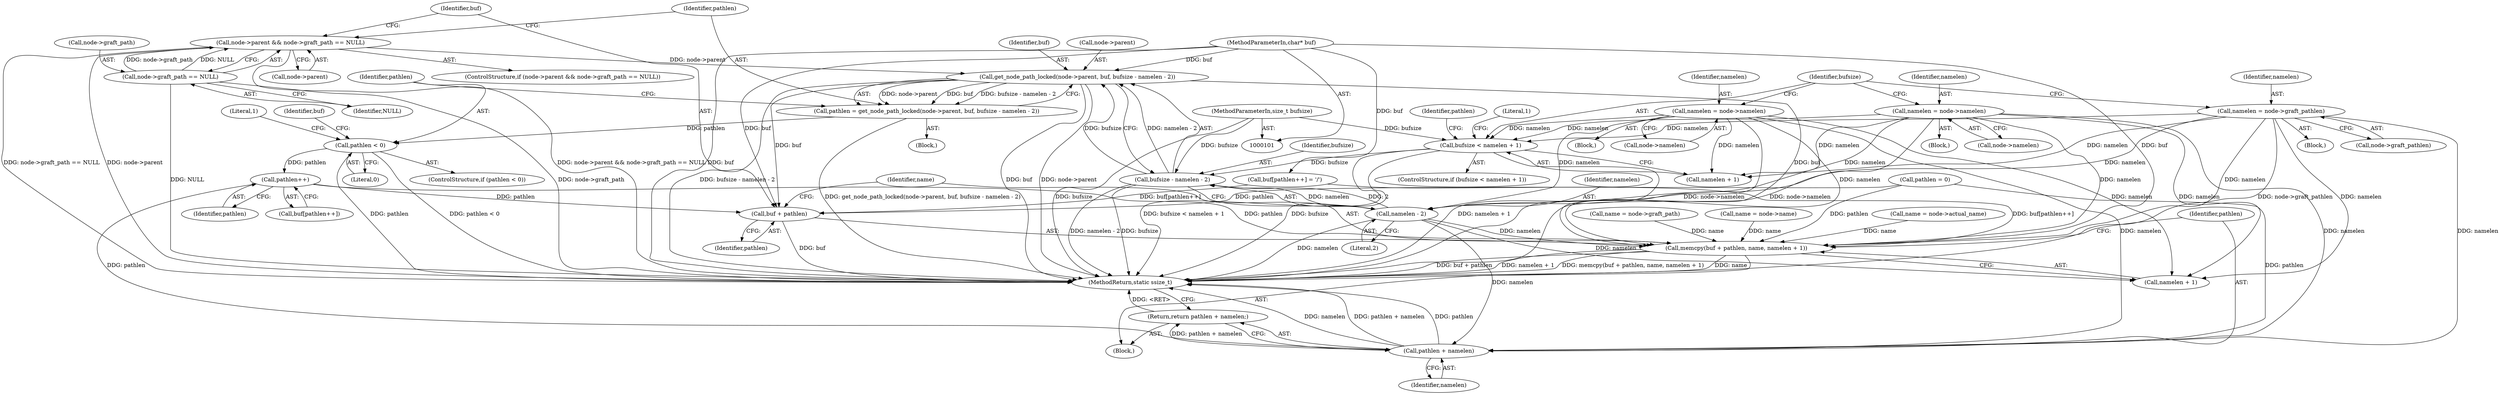 digraph "0_Android_864e2e22fcd0cba3f5e67680ccabd0302dfda45d@pointer" {
"1000178" [label="(Call,get_node_path_locked(node->parent, buf, bufsize - namelen - 2))"];
"1000166" [label="(Call,node->parent && node->graft_path == NULL)"];
"1000170" [label="(Call,node->graft_path == NULL)"];
"1000103" [label="(MethodParameterIn,char* buf)"];
"1000183" [label="(Call,bufsize - namelen - 2)"];
"1000152" [label="(Call,bufsize < namelen + 1)"];
"1000104" [label="(MethodParameterIn,size_t bufsize)"];
"1000134" [label="(Call,namelen = node->namelen)"];
"1000118" [label="(Call,namelen = node->graft_pathlen)"];
"1000146" [label="(Call,namelen = node->namelen)"];
"1000185" [label="(Call,namelen - 2)"];
"1000176" [label="(Call,pathlen = get_node_path_locked(node->parent, buf, bufsize - namelen - 2))"];
"1000189" [label="(Call,pathlen < 0)"];
"1000199" [label="(Call,pathlen++)"];
"1000202" [label="(Call,memcpy(buf + pathlen, name, namelen + 1))"];
"1000203" [label="(Call,buf + pathlen)"];
"1000211" [label="(Call,pathlen + namelen)"];
"1000210" [label="(Return,return pathlen + namelen;)"];
"1000104" [label="(MethodParameterIn,size_t bufsize)"];
"1000140" [label="(Block,)"];
"1000177" [label="(Identifier,pathlen)"];
"1000129" [label="(Call,name = node->actual_name)"];
"1000154" [label="(Call,namelen + 1)"];
"1000148" [label="(Call,node->namelen)"];
"1000167" [label="(Call,node->parent)"];
"1000170" [label="(Call,node->graft_path == NULL)"];
"1000203" [label="(Call,buf + pathlen)"];
"1000128" [label="(Block,)"];
"1000136" [label="(Call,node->namelen)"];
"1000190" [label="(Identifier,pathlen)"];
"1000113" [label="(Call,name = node->graft_path)"];
"1000147" [label="(Identifier,namelen)"];
"1000112" [label="(Block,)"];
"1000187" [label="(Literal,2)"];
"1000213" [label="(Identifier,namelen)"];
"1000189" [label="(Call,pathlen < 0)"];
"1000179" [label="(Call,node->parent)"];
"1000103" [label="(MethodParameterIn,char* buf)"];
"1000171" [label="(Call,node->graft_path)"];
"1000202" [label="(Call,memcpy(buf + pathlen, name, namelen + 1))"];
"1000174" [label="(Identifier,NULL)"];
"1000119" [label="(Identifier,namelen)"];
"1000183" [label="(Call,bufsize - namelen - 2)"];
"1000151" [label="(ControlStructure,if (bufsize < namelen + 1))"];
"1000188" [label="(ControlStructure,if (pathlen < 0))"];
"1000212" [label="(Identifier,pathlen)"];
"1000204" [label="(Identifier,buf)"];
"1000152" [label="(Call,bufsize < namelen + 1)"];
"1000146" [label="(Call,namelen = node->namelen)"];
"1000153" [label="(Identifier,bufsize)"];
"1000210" [label="(Return,return pathlen + namelen;)"];
"1000135" [label="(Identifier,namelen)"];
"1000118" [label="(Call,namelen = node->graft_pathlen)"];
"1000176" [label="(Call,pathlen = get_node_path_locked(node->parent, buf, bufsize - namelen - 2))"];
"1000197" [label="(Call,buf[pathlen++])"];
"1000163" [label="(Identifier,pathlen)"];
"1000196" [label="(Call,buf[pathlen++] = '/')"];
"1000186" [label="(Identifier,namelen)"];
"1000175" [label="(Block,)"];
"1000160" [label="(Literal,1)"];
"1000185" [label="(Call,namelen - 2)"];
"1000199" [label="(Call,pathlen++)"];
"1000165" [label="(ControlStructure,if (node->parent && node->graft_path == NULL))"];
"1000166" [label="(Call,node->parent && node->graft_path == NULL)"];
"1000182" [label="(Identifier,buf)"];
"1000162" [label="(Call,pathlen = 0)"];
"1000191" [label="(Literal,0)"];
"1000200" [label="(Identifier,pathlen)"];
"1000178" [label="(Call,get_node_path_locked(node->parent, buf, bufsize - namelen - 2))"];
"1000207" [label="(Call,namelen + 1)"];
"1000214" [label="(MethodReturn,static ssize_t)"];
"1000195" [label="(Literal,1)"];
"1000206" [label="(Identifier,name)"];
"1000120" [label="(Call,node->graft_pathlen)"];
"1000205" [label="(Identifier,pathlen)"];
"1000141" [label="(Call,name = node->name)"];
"1000134" [label="(Call,namelen = node->namelen)"];
"1000211" [label="(Call,pathlen + namelen)"];
"1000105" [label="(Block,)"];
"1000198" [label="(Identifier,buf)"];
"1000184" [label="(Identifier,bufsize)"];
"1000178" -> "1000176"  [label="AST: "];
"1000178" -> "1000183"  [label="CFG: "];
"1000179" -> "1000178"  [label="AST: "];
"1000182" -> "1000178"  [label="AST: "];
"1000183" -> "1000178"  [label="AST: "];
"1000176" -> "1000178"  [label="CFG: "];
"1000178" -> "1000214"  [label="DDG: bufsize - namelen - 2"];
"1000178" -> "1000214"  [label="DDG: buf"];
"1000178" -> "1000214"  [label="DDG: node->parent"];
"1000178" -> "1000176"  [label="DDG: node->parent"];
"1000178" -> "1000176"  [label="DDG: buf"];
"1000178" -> "1000176"  [label="DDG: bufsize - namelen - 2"];
"1000166" -> "1000178"  [label="DDG: node->parent"];
"1000103" -> "1000178"  [label="DDG: buf"];
"1000183" -> "1000178"  [label="DDG: bufsize"];
"1000183" -> "1000178"  [label="DDG: namelen - 2"];
"1000178" -> "1000202"  [label="DDG: buf"];
"1000178" -> "1000203"  [label="DDG: buf"];
"1000166" -> "1000165"  [label="AST: "];
"1000166" -> "1000167"  [label="CFG: "];
"1000166" -> "1000170"  [label="CFG: "];
"1000167" -> "1000166"  [label="AST: "];
"1000170" -> "1000166"  [label="AST: "];
"1000177" -> "1000166"  [label="CFG: "];
"1000204" -> "1000166"  [label="CFG: "];
"1000166" -> "1000214"  [label="DDG: node->graft_path == NULL"];
"1000166" -> "1000214"  [label="DDG: node->parent && node->graft_path == NULL"];
"1000166" -> "1000214"  [label="DDG: node->parent"];
"1000170" -> "1000166"  [label="DDG: node->graft_path"];
"1000170" -> "1000166"  [label="DDG: NULL"];
"1000170" -> "1000174"  [label="CFG: "];
"1000171" -> "1000170"  [label="AST: "];
"1000174" -> "1000170"  [label="AST: "];
"1000170" -> "1000214"  [label="DDG: NULL"];
"1000170" -> "1000214"  [label="DDG: node->graft_path"];
"1000103" -> "1000101"  [label="AST: "];
"1000103" -> "1000214"  [label="DDG: buf"];
"1000103" -> "1000196"  [label="DDG: buf"];
"1000103" -> "1000202"  [label="DDG: buf"];
"1000103" -> "1000203"  [label="DDG: buf"];
"1000183" -> "1000185"  [label="CFG: "];
"1000184" -> "1000183"  [label="AST: "];
"1000185" -> "1000183"  [label="AST: "];
"1000183" -> "1000214"  [label="DDG: namelen - 2"];
"1000183" -> "1000214"  [label="DDG: bufsize"];
"1000152" -> "1000183"  [label="DDG: bufsize"];
"1000104" -> "1000183"  [label="DDG: bufsize"];
"1000185" -> "1000183"  [label="DDG: namelen"];
"1000185" -> "1000183"  [label="DDG: 2"];
"1000152" -> "1000151"  [label="AST: "];
"1000152" -> "1000154"  [label="CFG: "];
"1000153" -> "1000152"  [label="AST: "];
"1000154" -> "1000152"  [label="AST: "];
"1000160" -> "1000152"  [label="CFG: "];
"1000163" -> "1000152"  [label="CFG: "];
"1000152" -> "1000214"  [label="DDG: bufsize < namelen + 1"];
"1000152" -> "1000214"  [label="DDG: bufsize"];
"1000152" -> "1000214"  [label="DDG: namelen + 1"];
"1000104" -> "1000152"  [label="DDG: bufsize"];
"1000134" -> "1000152"  [label="DDG: namelen"];
"1000118" -> "1000152"  [label="DDG: namelen"];
"1000146" -> "1000152"  [label="DDG: namelen"];
"1000104" -> "1000101"  [label="AST: "];
"1000104" -> "1000214"  [label="DDG: bufsize"];
"1000134" -> "1000128"  [label="AST: "];
"1000134" -> "1000136"  [label="CFG: "];
"1000135" -> "1000134"  [label="AST: "];
"1000136" -> "1000134"  [label="AST: "];
"1000153" -> "1000134"  [label="CFG: "];
"1000134" -> "1000214"  [label="DDG: node->namelen"];
"1000134" -> "1000154"  [label="DDG: namelen"];
"1000134" -> "1000185"  [label="DDG: namelen"];
"1000134" -> "1000202"  [label="DDG: namelen"];
"1000134" -> "1000207"  [label="DDG: namelen"];
"1000134" -> "1000211"  [label="DDG: namelen"];
"1000118" -> "1000112"  [label="AST: "];
"1000118" -> "1000120"  [label="CFG: "];
"1000119" -> "1000118"  [label="AST: "];
"1000120" -> "1000118"  [label="AST: "];
"1000153" -> "1000118"  [label="CFG: "];
"1000118" -> "1000214"  [label="DDG: node->graft_pathlen"];
"1000118" -> "1000154"  [label="DDG: namelen"];
"1000118" -> "1000185"  [label="DDG: namelen"];
"1000118" -> "1000202"  [label="DDG: namelen"];
"1000118" -> "1000207"  [label="DDG: namelen"];
"1000118" -> "1000211"  [label="DDG: namelen"];
"1000146" -> "1000140"  [label="AST: "];
"1000146" -> "1000148"  [label="CFG: "];
"1000147" -> "1000146"  [label="AST: "];
"1000148" -> "1000146"  [label="AST: "];
"1000153" -> "1000146"  [label="CFG: "];
"1000146" -> "1000214"  [label="DDG: node->namelen"];
"1000146" -> "1000154"  [label="DDG: namelen"];
"1000146" -> "1000185"  [label="DDG: namelen"];
"1000146" -> "1000202"  [label="DDG: namelen"];
"1000146" -> "1000207"  [label="DDG: namelen"];
"1000146" -> "1000211"  [label="DDG: namelen"];
"1000185" -> "1000187"  [label="CFG: "];
"1000186" -> "1000185"  [label="AST: "];
"1000187" -> "1000185"  [label="AST: "];
"1000185" -> "1000214"  [label="DDG: namelen"];
"1000185" -> "1000202"  [label="DDG: namelen"];
"1000185" -> "1000207"  [label="DDG: namelen"];
"1000185" -> "1000211"  [label="DDG: namelen"];
"1000176" -> "1000175"  [label="AST: "];
"1000177" -> "1000176"  [label="AST: "];
"1000190" -> "1000176"  [label="CFG: "];
"1000176" -> "1000214"  [label="DDG: get_node_path_locked(node->parent, buf, bufsize - namelen - 2)"];
"1000176" -> "1000189"  [label="DDG: pathlen"];
"1000189" -> "1000188"  [label="AST: "];
"1000189" -> "1000191"  [label="CFG: "];
"1000190" -> "1000189"  [label="AST: "];
"1000191" -> "1000189"  [label="AST: "];
"1000195" -> "1000189"  [label="CFG: "];
"1000198" -> "1000189"  [label="CFG: "];
"1000189" -> "1000214"  [label="DDG: pathlen"];
"1000189" -> "1000214"  [label="DDG: pathlen < 0"];
"1000189" -> "1000199"  [label="DDG: pathlen"];
"1000199" -> "1000197"  [label="AST: "];
"1000199" -> "1000200"  [label="CFG: "];
"1000200" -> "1000199"  [label="AST: "];
"1000197" -> "1000199"  [label="CFG: "];
"1000199" -> "1000202"  [label="DDG: pathlen"];
"1000199" -> "1000203"  [label="DDG: pathlen"];
"1000199" -> "1000211"  [label="DDG: pathlen"];
"1000202" -> "1000105"  [label="AST: "];
"1000202" -> "1000207"  [label="CFG: "];
"1000203" -> "1000202"  [label="AST: "];
"1000206" -> "1000202"  [label="AST: "];
"1000207" -> "1000202"  [label="AST: "];
"1000212" -> "1000202"  [label="CFG: "];
"1000202" -> "1000214"  [label="DDG: name"];
"1000202" -> "1000214"  [label="DDG: buf + pathlen"];
"1000202" -> "1000214"  [label="DDG: namelen + 1"];
"1000202" -> "1000214"  [label="DDG: memcpy(buf + pathlen, name, namelen + 1)"];
"1000196" -> "1000202"  [label="DDG: buf[pathlen++]"];
"1000162" -> "1000202"  [label="DDG: pathlen"];
"1000129" -> "1000202"  [label="DDG: name"];
"1000141" -> "1000202"  [label="DDG: name"];
"1000113" -> "1000202"  [label="DDG: name"];
"1000203" -> "1000205"  [label="CFG: "];
"1000204" -> "1000203"  [label="AST: "];
"1000205" -> "1000203"  [label="AST: "];
"1000206" -> "1000203"  [label="CFG: "];
"1000203" -> "1000214"  [label="DDG: buf"];
"1000196" -> "1000203"  [label="DDG: buf[pathlen++]"];
"1000162" -> "1000203"  [label="DDG: pathlen"];
"1000211" -> "1000210"  [label="AST: "];
"1000211" -> "1000213"  [label="CFG: "];
"1000212" -> "1000211"  [label="AST: "];
"1000213" -> "1000211"  [label="AST: "];
"1000210" -> "1000211"  [label="CFG: "];
"1000211" -> "1000214"  [label="DDG: pathlen"];
"1000211" -> "1000214"  [label="DDG: namelen"];
"1000211" -> "1000214"  [label="DDG: pathlen + namelen"];
"1000211" -> "1000210"  [label="DDG: pathlen + namelen"];
"1000162" -> "1000211"  [label="DDG: pathlen"];
"1000210" -> "1000105"  [label="AST: "];
"1000214" -> "1000210"  [label="CFG: "];
"1000210" -> "1000214"  [label="DDG: <RET>"];
}
